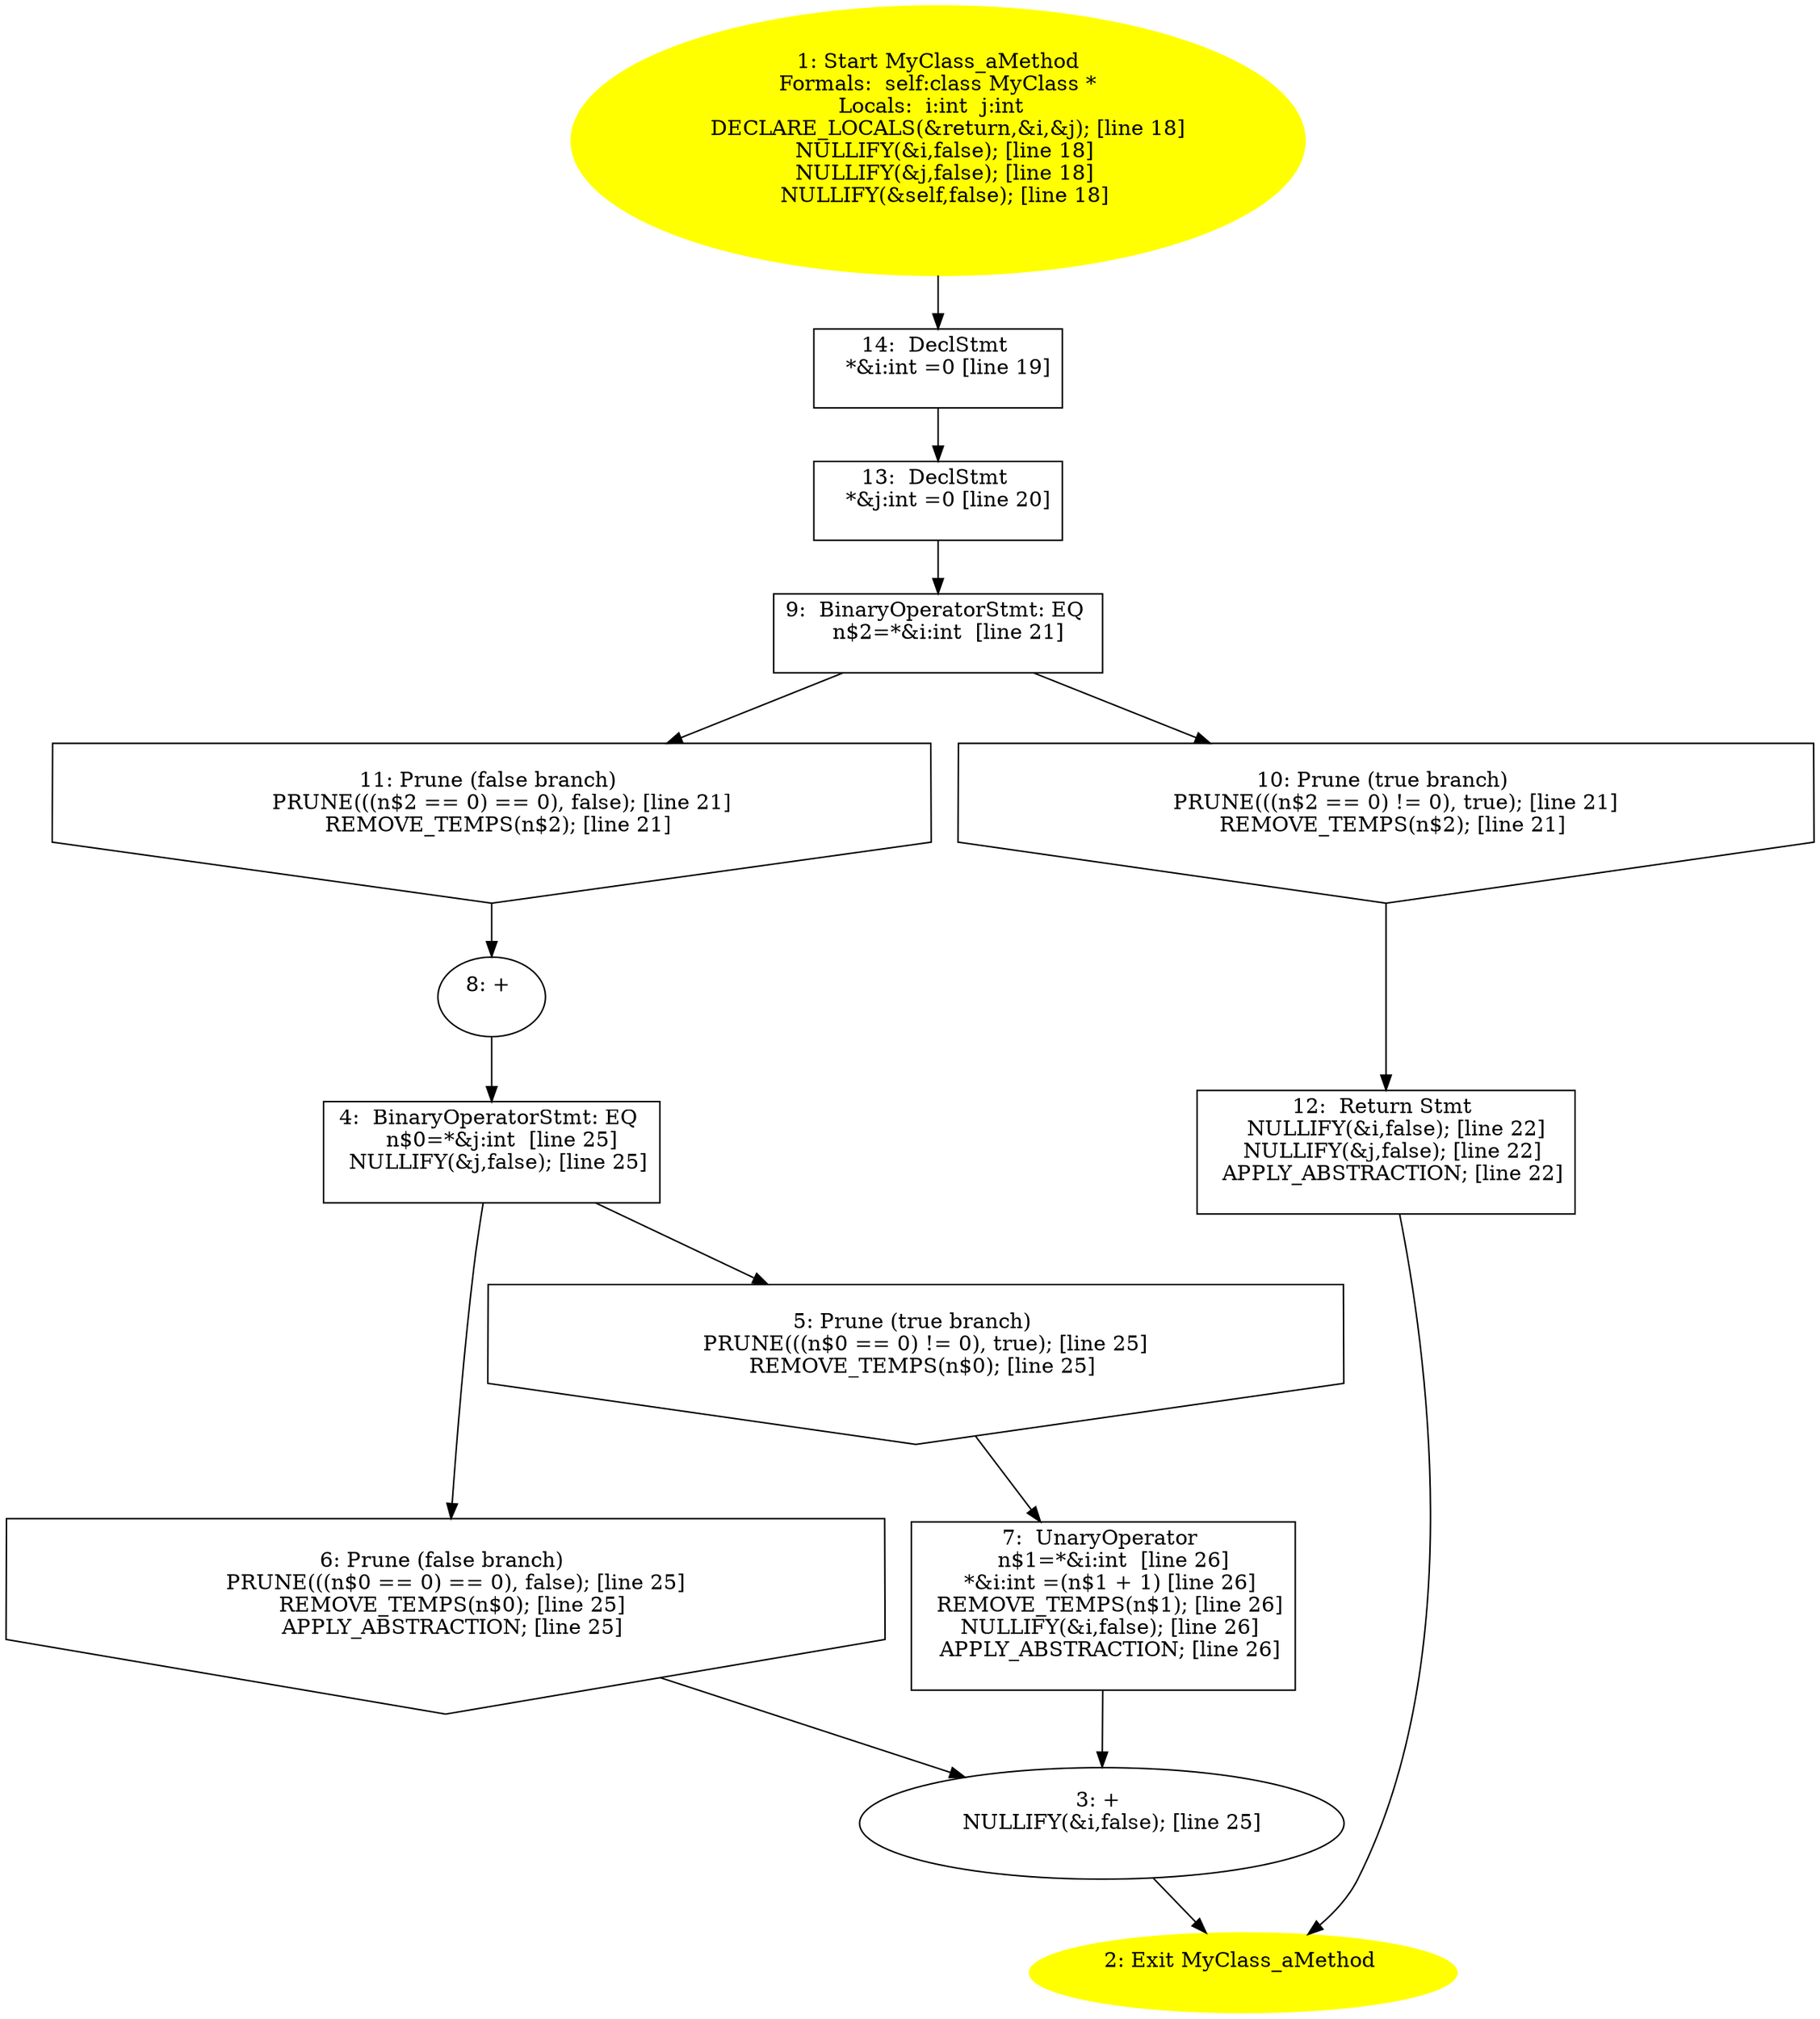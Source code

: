 digraph iCFG {
14 [label="14:  DeclStmt \n   *&i:int =0 [line 19]\n " shape="box"]
	

	 14 -> 13 ;
13 [label="13:  DeclStmt \n   *&j:int =0 [line 20]\n " shape="box"]
	

	 13 -> 9 ;
12 [label="12:  Return Stmt \n   NULLIFY(&i,false); [line 22]\n  NULLIFY(&j,false); [line 22]\n  APPLY_ABSTRACTION; [line 22]\n " shape="box"]
	

	 12 -> 2 ;
11 [label="11: Prune (false branch) \n   PRUNE(((n$2 == 0) == 0), false); [line 21]\n  REMOVE_TEMPS(n$2); [line 21]\n " shape="invhouse"]
	

	 11 -> 8 ;
10 [label="10: Prune (true branch) \n   PRUNE(((n$2 == 0) != 0), true); [line 21]\n  REMOVE_TEMPS(n$2); [line 21]\n " shape="invhouse"]
	

	 10 -> 12 ;
9 [label="9:  BinaryOperatorStmt: EQ \n   n$2=*&i:int  [line 21]\n " shape="box"]
	

	 9 -> 10 ;
	 9 -> 11 ;
8 [label="8: + \n  " ]
	

	 8 -> 4 ;
7 [label="7:  UnaryOperator \n   n$1=*&i:int  [line 26]\n  *&i:int =(n$1 + 1) [line 26]\n  REMOVE_TEMPS(n$1); [line 26]\n  NULLIFY(&i,false); [line 26]\n  APPLY_ABSTRACTION; [line 26]\n " shape="box"]
	

	 7 -> 3 ;
6 [label="6: Prune (false branch) \n   PRUNE(((n$0 == 0) == 0), false); [line 25]\n  REMOVE_TEMPS(n$0); [line 25]\n  APPLY_ABSTRACTION; [line 25]\n " shape="invhouse"]
	

	 6 -> 3 ;
5 [label="5: Prune (true branch) \n   PRUNE(((n$0 == 0) != 0), true); [line 25]\n  REMOVE_TEMPS(n$0); [line 25]\n " shape="invhouse"]
	

	 5 -> 7 ;
4 [label="4:  BinaryOperatorStmt: EQ \n   n$0=*&j:int  [line 25]\n  NULLIFY(&j,false); [line 25]\n " shape="box"]
	

	 4 -> 5 ;
	 4 -> 6 ;
3 [label="3: + \n   NULLIFY(&i,false); [line 25]\n " ]
	

	 3 -> 2 ;
2 [label="2: Exit MyClass_aMethod \n  " color=yellow style=filled]
	

1 [label="1: Start MyClass_aMethod\nFormals:  self:class MyClass *\nLocals:  i:int  j:int  \n   DECLARE_LOCALS(&return,&i,&j); [line 18]\n  NULLIFY(&i,false); [line 18]\n  NULLIFY(&j,false); [line 18]\n  NULLIFY(&self,false); [line 18]\n " color=yellow style=filled]
	

	 1 -> 14 ;
}
